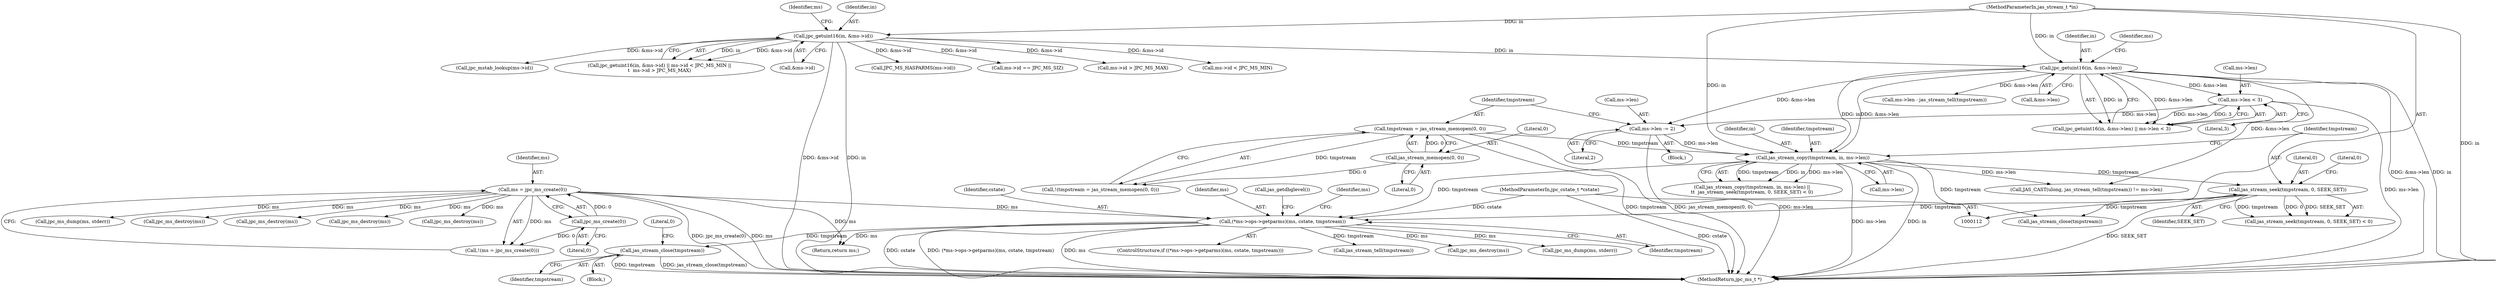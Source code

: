 digraph "0_jasper_d42b2388f7f8e0332c846675133acea151fc557a_34@API" {
"1000241" [label="(Call,jas_stream_close(tmpstream))"];
"1000229" [label="(Call,(*ms->ops->getparms)(ms, cstate, tmpstream))"];
"1000121" [label="(Call,ms = jpc_ms_create(0))"];
"1000123" [label="(Call,jpc_ms_create(0))"];
"1000114" [label="(MethodParameterIn,jpc_cstate_t *cstate)"];
"1000209" [label="(Call,jas_stream_copy(tmpstream, in, ms->len))"];
"1000197" [label="(Call,tmpstream = jas_stream_memopen(0, 0))"];
"1000199" [label="(Call,jas_stream_memopen(0, 0))"];
"1000174" [label="(Call,jpc_getuint16(in, &ms->len))"];
"1000130" [label="(Call,jpc_getuint16(in, &ms->id))"];
"1000113" [label="(MethodParameterIn,jas_stream_t *in)"];
"1000190" [label="(Call,ms->len -= 2)"];
"1000180" [label="(Call,ms->len < 3)"];
"1000216" [label="(Call,jas_stream_seek(tmpstream, 0, SEEK_SET))"];
"1000198" [label="(Identifier,tmpstream)"];
"1000209" [label="(Call,jas_stream_copy(tmpstream, in, ms->len))"];
"1000174" [label="(Call,jpc_getuint16(in, &ms->len))"];
"1000113" [label="(MethodParameterIn,jas_stream_t *in)"];
"1000199" [label="(Call,jas_stream_memopen(0, 0))"];
"1000265" [label="(Call,ms->len - jas_stream_tell(tmpstream))"];
"1000167" [label="(Call,JPC_MS_HASPARMS(ms->id))"];
"1000212" [label="(Call,ms->len)"];
"1000175" [label="(Identifier,in)"];
"1000194" [label="(Literal,2)"];
"1000257" [label="(Call,jas_stream_tell(tmpstream))"];
"1000190" [label="(Call,ms->len -= 2)"];
"1000218" [label="(Literal,0)"];
"1000289" [label="(Call,ms->id == JPC_MS_SIZ)"];
"1000211" [label="(Identifier,in)"];
"1000200" [label="(Literal,0)"];
"1000122" [label="(Identifier,ms)"];
"1000123" [label="(Call,jpc_ms_create(0))"];
"1000197" [label="(Call,tmpstream = jas_stream_memopen(0, 0))"];
"1000184" [label="(Literal,3)"];
"1000182" [label="(Identifier,ms)"];
"1000219" [label="(Identifier,SEEK_SET)"];
"1000142" [label="(Call,ms->id > JPC_MS_MAX)"];
"1000222" [label="(Call,jas_stream_close(tmpstream))"];
"1000181" [label="(Call,ms->len)"];
"1000285" [label="(Call,jpc_ms_dump(ms, stderr))"];
"1000130" [label="(Call,jpc_getuint16(in, &ms->id))"];
"1000216" [label="(Call,jas_stream_seek(tmpstream, 0, SEEK_SET))"];
"1000171" [label="(Block,)"];
"1000191" [label="(Call,ms->len)"];
"1000231" [label="(Identifier,cstate)"];
"1000241" [label="(Call,jas_stream_close(tmpstream))"];
"1000254" [label="(Call,JAS_CAST(ulong, jas_stream_tell(tmpstream)) != ms->len)"];
"1000242" [label="(Identifier,tmpstream)"];
"1000233" [label="(Block,)"];
"1000208" [label="(Call,jas_stream_copy(tmpstream, in, ms->len) ||\n\t\t  jas_stream_seek(tmpstream, 0, SEEK_SET) < 0)"];
"1000137" [label="(Call,ms->id < JPC_MS_MIN)"];
"1000201" [label="(Literal,0)"];
"1000239" [label="(Call,jpc_ms_destroy(ms))"];
"1000230" [label="(Identifier,ms)"];
"1000250" [label="(Call,jpc_ms_dump(ms, stderr))"];
"1000121" [label="(Call,ms = jpc_ms_create(0))"];
"1000247" [label="(Call,jas_getdbglevel())"];
"1000120" [label="(Call,!(ms = jpc_ms_create(0)))"];
"1000229" [label="(Call,(*ms->ops->getparms)(ms, cstate, tmpstream))"];
"1000114" [label="(MethodParameterIn,jpc_cstate_t *cstate)"];
"1000244" [label="(Literal,0)"];
"1000308" [label="(MethodReturn,jpc_ms_t *)"];
"1000224" [label="(Call,jpc_ms_destroy(ms))"];
"1000173" [label="(Call,jpc_getuint16(in, &ms->len) || ms->len < 3)"];
"1000186" [label="(Call,jpc_ms_destroy(ms))"];
"1000217" [label="(Identifier,tmpstream)"];
"1000154" [label="(Call,jpc_mstab_lookup(ms->id))"];
"1000148" [label="(Call,jpc_ms_destroy(ms))"];
"1000306" [label="(Return,return ms;)"];
"1000176" [label="(Call,&ms->len)"];
"1000129" [label="(Call,jpc_getuint16(in, &ms->id) || ms->id < JPC_MS_MIN ||\n\t  ms->id > JPC_MS_MAX)"];
"1000232" [label="(Identifier,tmpstream)"];
"1000180" [label="(Call,ms->len < 3)"];
"1000139" [label="(Identifier,ms)"];
"1000220" [label="(Literal,0)"];
"1000196" [label="(Call,!(tmpstream = jas_stream_memopen(0, 0)))"];
"1000236" [label="(Identifier,ms)"];
"1000203" [label="(Call,jpc_ms_destroy(ms))"];
"1000132" [label="(Call,&ms->id)"];
"1000131" [label="(Identifier,in)"];
"1000124" [label="(Literal,0)"];
"1000215" [label="(Call,jas_stream_seek(tmpstream, 0, SEEK_SET) < 0)"];
"1000228" [label="(ControlStructure,if ((*ms->ops->getparms)(ms, cstate, tmpstream)))"];
"1000210" [label="(Identifier,tmpstream)"];
"1000241" -> "1000233"  [label="AST: "];
"1000241" -> "1000242"  [label="CFG: "];
"1000242" -> "1000241"  [label="AST: "];
"1000244" -> "1000241"  [label="CFG: "];
"1000241" -> "1000308"  [label="DDG: tmpstream"];
"1000241" -> "1000308"  [label="DDG: jas_stream_close(tmpstream)"];
"1000229" -> "1000241"  [label="DDG: tmpstream"];
"1000229" -> "1000228"  [label="AST: "];
"1000229" -> "1000232"  [label="CFG: "];
"1000230" -> "1000229"  [label="AST: "];
"1000231" -> "1000229"  [label="AST: "];
"1000232" -> "1000229"  [label="AST: "];
"1000236" -> "1000229"  [label="CFG: "];
"1000247" -> "1000229"  [label="CFG: "];
"1000229" -> "1000308"  [label="DDG: cstate"];
"1000229" -> "1000308"  [label="DDG: (*ms->ops->getparms)(ms, cstate, tmpstream)"];
"1000229" -> "1000308"  [label="DDG: ms"];
"1000121" -> "1000229"  [label="DDG: ms"];
"1000114" -> "1000229"  [label="DDG: cstate"];
"1000209" -> "1000229"  [label="DDG: tmpstream"];
"1000216" -> "1000229"  [label="DDG: tmpstream"];
"1000229" -> "1000239"  [label="DDG: ms"];
"1000229" -> "1000250"  [label="DDG: ms"];
"1000229" -> "1000257"  [label="DDG: tmpstream"];
"1000229" -> "1000306"  [label="DDG: ms"];
"1000121" -> "1000120"  [label="AST: "];
"1000121" -> "1000123"  [label="CFG: "];
"1000122" -> "1000121"  [label="AST: "];
"1000123" -> "1000121"  [label="AST: "];
"1000120" -> "1000121"  [label="CFG: "];
"1000121" -> "1000308"  [label="DDG: jpc_ms_create(0)"];
"1000121" -> "1000308"  [label="DDG: ms"];
"1000121" -> "1000120"  [label="DDG: ms"];
"1000123" -> "1000121"  [label="DDG: 0"];
"1000121" -> "1000148"  [label="DDG: ms"];
"1000121" -> "1000186"  [label="DDG: ms"];
"1000121" -> "1000203"  [label="DDG: ms"];
"1000121" -> "1000224"  [label="DDG: ms"];
"1000121" -> "1000285"  [label="DDG: ms"];
"1000121" -> "1000306"  [label="DDG: ms"];
"1000123" -> "1000124"  [label="CFG: "];
"1000124" -> "1000123"  [label="AST: "];
"1000123" -> "1000120"  [label="DDG: 0"];
"1000114" -> "1000112"  [label="AST: "];
"1000114" -> "1000308"  [label="DDG: cstate"];
"1000209" -> "1000208"  [label="AST: "];
"1000209" -> "1000212"  [label="CFG: "];
"1000210" -> "1000209"  [label="AST: "];
"1000211" -> "1000209"  [label="AST: "];
"1000212" -> "1000209"  [label="AST: "];
"1000217" -> "1000209"  [label="CFG: "];
"1000208" -> "1000209"  [label="CFG: "];
"1000209" -> "1000308"  [label="DDG: ms->len"];
"1000209" -> "1000308"  [label="DDG: in"];
"1000209" -> "1000208"  [label="DDG: tmpstream"];
"1000209" -> "1000208"  [label="DDG: in"];
"1000209" -> "1000208"  [label="DDG: ms->len"];
"1000197" -> "1000209"  [label="DDG: tmpstream"];
"1000174" -> "1000209"  [label="DDG: in"];
"1000174" -> "1000209"  [label="DDG: &ms->len"];
"1000113" -> "1000209"  [label="DDG: in"];
"1000190" -> "1000209"  [label="DDG: ms->len"];
"1000209" -> "1000216"  [label="DDG: tmpstream"];
"1000209" -> "1000222"  [label="DDG: tmpstream"];
"1000209" -> "1000254"  [label="DDG: ms->len"];
"1000197" -> "1000196"  [label="AST: "];
"1000197" -> "1000199"  [label="CFG: "];
"1000198" -> "1000197"  [label="AST: "];
"1000199" -> "1000197"  [label="AST: "];
"1000196" -> "1000197"  [label="CFG: "];
"1000197" -> "1000308"  [label="DDG: jas_stream_memopen(0, 0)"];
"1000197" -> "1000308"  [label="DDG: tmpstream"];
"1000197" -> "1000196"  [label="DDG: tmpstream"];
"1000199" -> "1000197"  [label="DDG: 0"];
"1000199" -> "1000201"  [label="CFG: "];
"1000200" -> "1000199"  [label="AST: "];
"1000201" -> "1000199"  [label="AST: "];
"1000199" -> "1000196"  [label="DDG: 0"];
"1000174" -> "1000173"  [label="AST: "];
"1000174" -> "1000176"  [label="CFG: "];
"1000175" -> "1000174"  [label="AST: "];
"1000176" -> "1000174"  [label="AST: "];
"1000182" -> "1000174"  [label="CFG: "];
"1000173" -> "1000174"  [label="CFG: "];
"1000174" -> "1000308"  [label="DDG: &ms->len"];
"1000174" -> "1000308"  [label="DDG: in"];
"1000174" -> "1000173"  [label="DDG: in"];
"1000174" -> "1000173"  [label="DDG: &ms->len"];
"1000130" -> "1000174"  [label="DDG: in"];
"1000113" -> "1000174"  [label="DDG: in"];
"1000174" -> "1000180"  [label="DDG: &ms->len"];
"1000174" -> "1000190"  [label="DDG: &ms->len"];
"1000174" -> "1000254"  [label="DDG: &ms->len"];
"1000174" -> "1000265"  [label="DDG: &ms->len"];
"1000130" -> "1000129"  [label="AST: "];
"1000130" -> "1000132"  [label="CFG: "];
"1000131" -> "1000130"  [label="AST: "];
"1000132" -> "1000130"  [label="AST: "];
"1000139" -> "1000130"  [label="CFG: "];
"1000129" -> "1000130"  [label="CFG: "];
"1000130" -> "1000308"  [label="DDG: &ms->id"];
"1000130" -> "1000308"  [label="DDG: in"];
"1000130" -> "1000129"  [label="DDG: in"];
"1000130" -> "1000129"  [label="DDG: &ms->id"];
"1000113" -> "1000130"  [label="DDG: in"];
"1000130" -> "1000137"  [label="DDG: &ms->id"];
"1000130" -> "1000142"  [label="DDG: &ms->id"];
"1000130" -> "1000154"  [label="DDG: &ms->id"];
"1000130" -> "1000167"  [label="DDG: &ms->id"];
"1000130" -> "1000289"  [label="DDG: &ms->id"];
"1000113" -> "1000112"  [label="AST: "];
"1000113" -> "1000308"  [label="DDG: in"];
"1000190" -> "1000171"  [label="AST: "];
"1000190" -> "1000194"  [label="CFG: "];
"1000191" -> "1000190"  [label="AST: "];
"1000194" -> "1000190"  [label="AST: "];
"1000198" -> "1000190"  [label="CFG: "];
"1000190" -> "1000308"  [label="DDG: ms->len"];
"1000180" -> "1000190"  [label="DDG: ms->len"];
"1000180" -> "1000173"  [label="AST: "];
"1000180" -> "1000184"  [label="CFG: "];
"1000181" -> "1000180"  [label="AST: "];
"1000184" -> "1000180"  [label="AST: "];
"1000173" -> "1000180"  [label="CFG: "];
"1000180" -> "1000308"  [label="DDG: ms->len"];
"1000180" -> "1000173"  [label="DDG: ms->len"];
"1000180" -> "1000173"  [label="DDG: 3"];
"1000216" -> "1000215"  [label="AST: "];
"1000216" -> "1000219"  [label="CFG: "];
"1000217" -> "1000216"  [label="AST: "];
"1000218" -> "1000216"  [label="AST: "];
"1000219" -> "1000216"  [label="AST: "];
"1000220" -> "1000216"  [label="CFG: "];
"1000216" -> "1000308"  [label="DDG: SEEK_SET"];
"1000216" -> "1000215"  [label="DDG: tmpstream"];
"1000216" -> "1000215"  [label="DDG: 0"];
"1000216" -> "1000215"  [label="DDG: SEEK_SET"];
"1000216" -> "1000222"  [label="DDG: tmpstream"];
}

